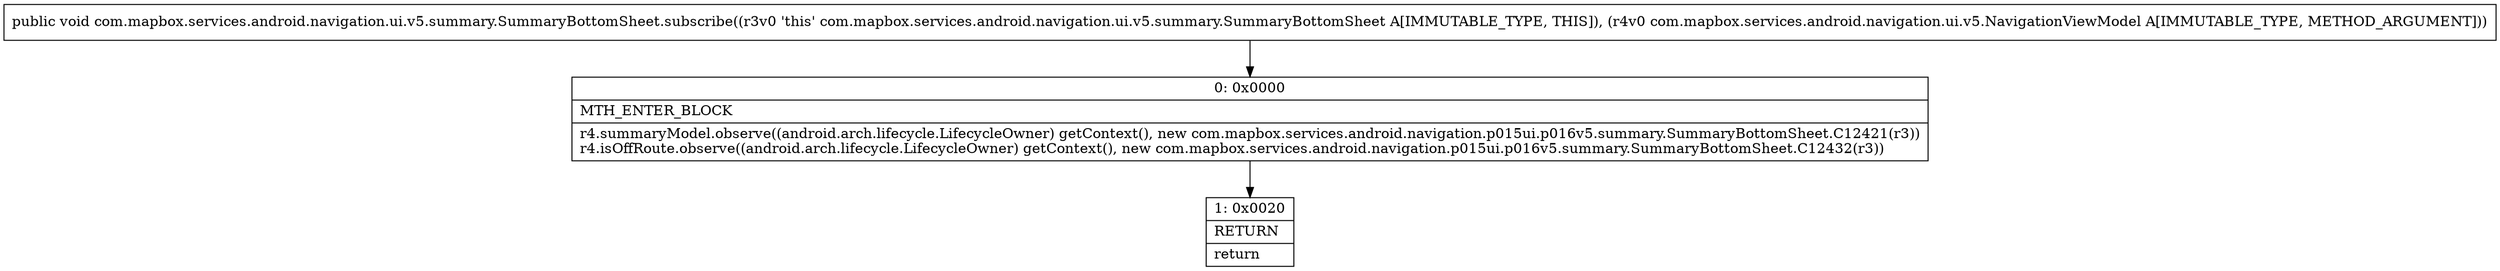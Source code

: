 digraph "CFG forcom.mapbox.services.android.navigation.ui.v5.summary.SummaryBottomSheet.subscribe(Lcom\/mapbox\/services\/android\/navigation\/ui\/v5\/NavigationViewModel;)V" {
Node_0 [shape=record,label="{0\:\ 0x0000|MTH_ENTER_BLOCK\l|r4.summaryModel.observe((android.arch.lifecycle.LifecycleOwner) getContext(), new com.mapbox.services.android.navigation.p015ui.p016v5.summary.SummaryBottomSheet.C12421(r3))\lr4.isOffRoute.observe((android.arch.lifecycle.LifecycleOwner) getContext(), new com.mapbox.services.android.navigation.p015ui.p016v5.summary.SummaryBottomSheet.C12432(r3))\l}"];
Node_1 [shape=record,label="{1\:\ 0x0020|RETURN\l|return\l}"];
MethodNode[shape=record,label="{public void com.mapbox.services.android.navigation.ui.v5.summary.SummaryBottomSheet.subscribe((r3v0 'this' com.mapbox.services.android.navigation.ui.v5.summary.SummaryBottomSheet A[IMMUTABLE_TYPE, THIS]), (r4v0 com.mapbox.services.android.navigation.ui.v5.NavigationViewModel A[IMMUTABLE_TYPE, METHOD_ARGUMENT])) }"];
MethodNode -> Node_0;
Node_0 -> Node_1;
}

